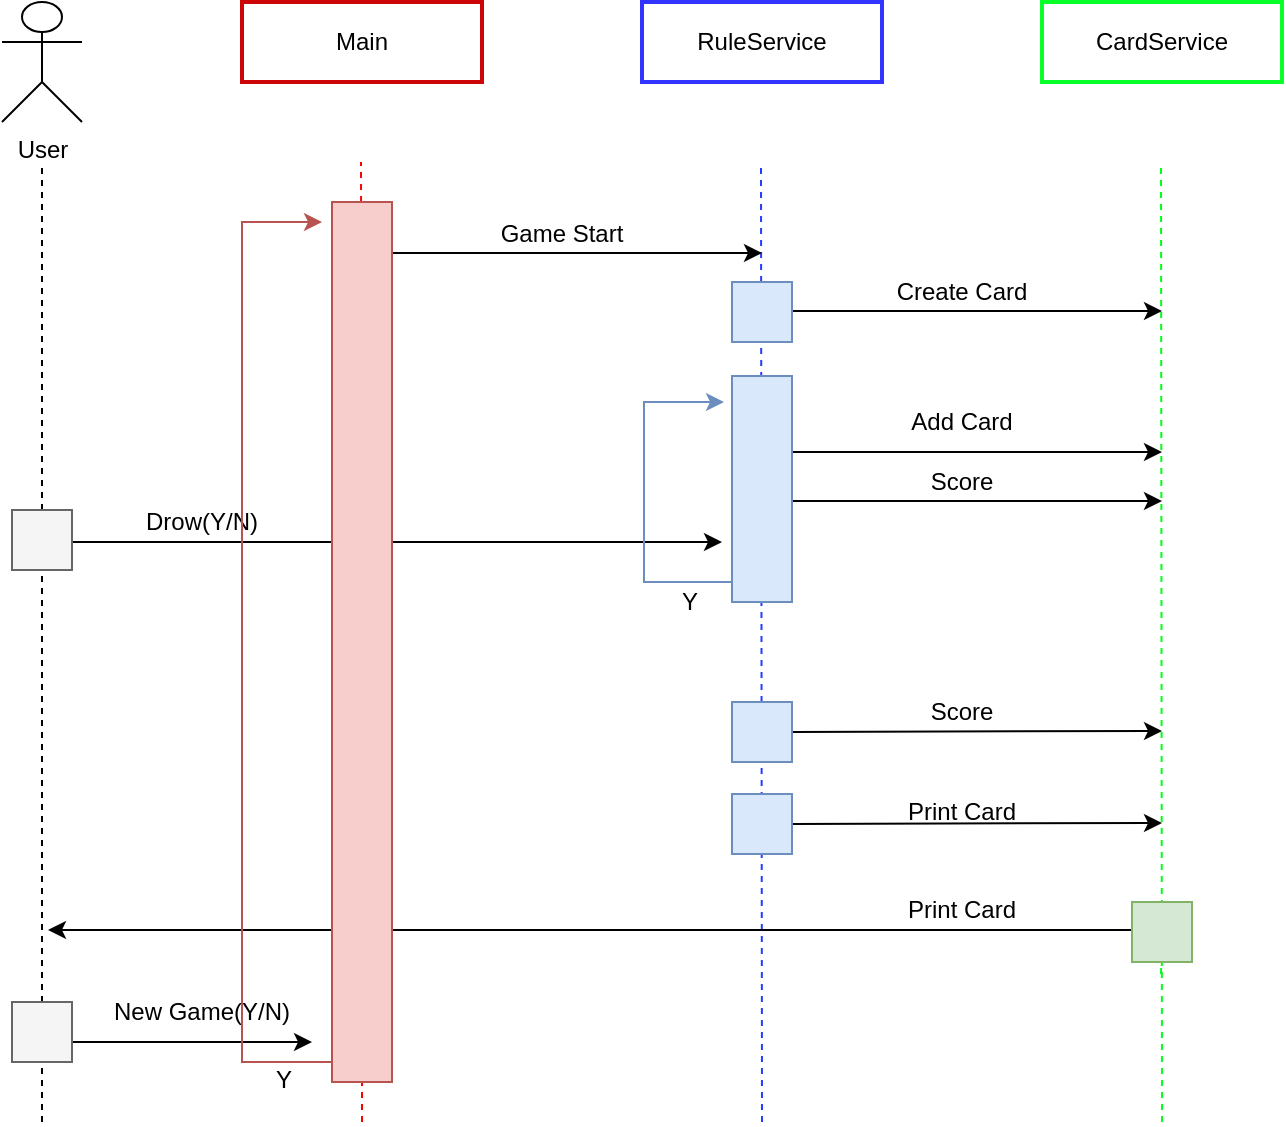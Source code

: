 <mxfile version="21.3.2" type="device">
  <diagram id="wHdqnXfZj4eXArT3Xnn0" name="페이지-1">
    <mxGraphModel dx="792" dy="689" grid="1" gridSize="10" guides="1" tooltips="1" connect="1" arrows="1" fold="1" page="1" pageScale="1" pageWidth="4681" pageHeight="3300" math="0" shadow="0">
      <root>
        <mxCell id="0" />
        <mxCell id="1" parent="0" />
        <mxCell id="YReKaeItLF4bdrVWgFR5-1" value="User" style="shape=umlActor;verticalLabelPosition=bottom;verticalAlign=top;html=1;outlineConnect=0;" vertex="1" parent="1">
          <mxGeometry x="120" y="80" width="40" height="60" as="geometry" />
        </mxCell>
        <mxCell id="YReKaeItLF4bdrVWgFR5-4" value="Main" style="rounded=0;whiteSpace=wrap;html=1;strokeColor=#CC0606;strokeWidth=2;" vertex="1" parent="1">
          <mxGeometry x="240" y="80" width="120" height="40" as="geometry" />
        </mxCell>
        <mxCell id="YReKaeItLF4bdrVWgFR5-5" value="RuleService" style="rounded=0;whiteSpace=wrap;html=1;strokeWidth=2;strokeColor=#3333FF;" vertex="1" parent="1">
          <mxGeometry x="440" y="80" width="120" height="40" as="geometry" />
        </mxCell>
        <mxCell id="YReKaeItLF4bdrVWgFR5-6" value="CardService" style="rounded=0;whiteSpace=wrap;html=1;strokeColor=#08FF29;strokeWidth=2;" vertex="1" parent="1">
          <mxGeometry x="640" y="80" width="120" height="40" as="geometry" />
        </mxCell>
        <mxCell id="YReKaeItLF4bdrVWgFR5-7" value="" style="endArrow=none;dashed=1;html=1;rounded=0;" edge="1" parent="1" source="YReKaeItLF4bdrVWgFR5-33">
          <mxGeometry width="50" height="50" relative="1" as="geometry">
            <mxPoint x="140" y="566" as="sourcePoint" />
            <mxPoint x="140" y="160" as="targetPoint" />
          </mxGeometry>
        </mxCell>
        <mxCell id="YReKaeItLF4bdrVWgFR5-10" value="" style="endArrow=none;dashed=1;html=1;rounded=0;strokeColor=#ff0000;" edge="1" parent="1" source="YReKaeItLF4bdrVWgFR5-14">
          <mxGeometry width="50" height="50" relative="1" as="geometry">
            <mxPoint x="299.5" y="566" as="sourcePoint" />
            <mxPoint x="299.5" y="160" as="targetPoint" />
          </mxGeometry>
        </mxCell>
        <mxCell id="YReKaeItLF4bdrVWgFR5-11" value="" style="endArrow=none;dashed=1;html=1;rounded=0;strokeColor=#243dff;" edge="1" parent="1">
          <mxGeometry width="50" height="50" relative="1" as="geometry">
            <mxPoint x="500" y="640" as="sourcePoint" />
            <mxPoint x="499.5" y="160" as="targetPoint" />
          </mxGeometry>
        </mxCell>
        <mxCell id="YReKaeItLF4bdrVWgFR5-12" value="" style="endArrow=none;dashed=1;html=1;rounded=0;strokeColor=#00FF1A;" edge="1" parent="1">
          <mxGeometry width="50" height="50" relative="1" as="geometry">
            <mxPoint x="700" y="640" as="sourcePoint" />
            <mxPoint x="699.5" y="160" as="targetPoint" />
          </mxGeometry>
        </mxCell>
        <mxCell id="YReKaeItLF4bdrVWgFR5-13" value="" style="endArrow=classic;html=1;rounded=0;" edge="1" parent="1">
          <mxGeometry width="50" height="50" relative="1" as="geometry">
            <mxPoint x="300" y="205.5" as="sourcePoint" />
            <mxPoint x="500" y="205.5" as="targetPoint" />
          </mxGeometry>
        </mxCell>
        <mxCell id="YReKaeItLF4bdrVWgFR5-15" value="" style="endArrow=none;dashed=1;html=1;rounded=0;strokeColor=#ff0000;" edge="1" parent="1" target="YReKaeItLF4bdrVWgFR5-14">
          <mxGeometry width="50" height="50" relative="1" as="geometry">
            <mxPoint x="300" y="640" as="sourcePoint" />
            <mxPoint x="299.5" y="160" as="targetPoint" />
          </mxGeometry>
        </mxCell>
        <mxCell id="YReKaeItLF4bdrVWgFR5-16" value="Game Start" style="text;html=1;strokeColor=none;fillColor=none;align=center;verticalAlign=middle;whiteSpace=wrap;rounded=0;" vertex="1" parent="1">
          <mxGeometry x="360" y="181" width="80" height="30" as="geometry" />
        </mxCell>
        <mxCell id="YReKaeItLF4bdrVWgFR5-17" value="" style="endArrow=classic;html=1;rounded=0;" edge="1" parent="1">
          <mxGeometry width="50" height="50" relative="1" as="geometry">
            <mxPoint x="500" y="234.5" as="sourcePoint" />
            <mxPoint x="700" y="234.5" as="targetPoint" />
          </mxGeometry>
        </mxCell>
        <mxCell id="YReKaeItLF4bdrVWgFR5-18" value="" style="rounded=0;whiteSpace=wrap;html=1;fillColor=#dae8fc;strokeColor=#6c8ebf;" vertex="1" parent="1">
          <mxGeometry x="485" y="220" width="30" height="30" as="geometry" />
        </mxCell>
        <mxCell id="YReKaeItLF4bdrVWgFR5-19" value="Create Card" style="text;html=1;strokeColor=none;fillColor=none;align=center;verticalAlign=middle;whiteSpace=wrap;rounded=0;" vertex="1" parent="1">
          <mxGeometry x="560" y="210" width="80" height="30" as="geometry" />
        </mxCell>
        <mxCell id="YReKaeItLF4bdrVWgFR5-25" value="" style="endArrow=classic;html=1;rounded=0;" edge="1" parent="1">
          <mxGeometry width="50" height="50" relative="1" as="geometry">
            <mxPoint x="500" y="305" as="sourcePoint" />
            <mxPoint x="700" y="305" as="targetPoint" />
          </mxGeometry>
        </mxCell>
        <mxCell id="YReKaeItLF4bdrVWgFR5-27" value="Add Card" style="text;html=1;strokeColor=none;fillColor=none;align=center;verticalAlign=middle;whiteSpace=wrap;rounded=0;" vertex="1" parent="1">
          <mxGeometry x="560" y="275" width="80" height="30" as="geometry" />
        </mxCell>
        <mxCell id="YReKaeItLF4bdrVWgFR5-28" value="" style="endArrow=classic;html=1;rounded=0;" edge="1" parent="1">
          <mxGeometry width="50" height="50" relative="1" as="geometry">
            <mxPoint x="500" y="329.5" as="sourcePoint" />
            <mxPoint x="700" y="329.5" as="targetPoint" />
          </mxGeometry>
        </mxCell>
        <mxCell id="YReKaeItLF4bdrVWgFR5-30" value="Score" style="text;html=1;strokeColor=none;fillColor=none;align=center;verticalAlign=middle;whiteSpace=wrap;rounded=0;" vertex="1" parent="1">
          <mxGeometry x="560" y="305" width="80" height="30" as="geometry" />
        </mxCell>
        <mxCell id="YReKaeItLF4bdrVWgFR5-31" value="" style="endArrow=classic;html=1;rounded=0;" edge="1" parent="1">
          <mxGeometry width="50" height="50" relative="1" as="geometry">
            <mxPoint x="140" y="350" as="sourcePoint" />
            <mxPoint x="480" y="350" as="targetPoint" />
          </mxGeometry>
        </mxCell>
        <mxCell id="YReKaeItLF4bdrVWgFR5-34" value="" style="endArrow=none;dashed=1;html=1;rounded=0;" edge="1" parent="1" source="YReKaeItLF4bdrVWgFR5-54" target="YReKaeItLF4bdrVWgFR5-33">
          <mxGeometry width="50" height="50" relative="1" as="geometry">
            <mxPoint x="140" y="640" as="sourcePoint" />
            <mxPoint x="140" y="160" as="targetPoint" />
          </mxGeometry>
        </mxCell>
        <mxCell id="YReKaeItLF4bdrVWgFR5-33" value="" style="rounded=0;whiteSpace=wrap;html=1;fillColor=#f5f5f5;fontColor=#333333;strokeColor=#666666;" vertex="1" parent="1">
          <mxGeometry x="125" y="334" width="30" height="30" as="geometry" />
        </mxCell>
        <mxCell id="YReKaeItLF4bdrVWgFR5-35" value="Drow(Y/N)" style="text;html=1;strokeColor=none;fillColor=none;align=center;verticalAlign=middle;whiteSpace=wrap;rounded=0;" vertex="1" parent="1">
          <mxGeometry x="180" y="325" width="80" height="30" as="geometry" />
        </mxCell>
        <mxCell id="YReKaeItLF4bdrVWgFR5-36" value="" style="endArrow=classic;html=1;rounded=0;fillColor=#dae8fc;strokeColor=#6c8ebf;" edge="1" parent="1">
          <mxGeometry width="50" height="50" relative="1" as="geometry">
            <mxPoint x="491" y="370" as="sourcePoint" />
            <mxPoint x="481" y="280" as="targetPoint" />
            <Array as="points">
              <mxPoint x="441" y="370" />
              <mxPoint x="441" y="280" />
            </Array>
          </mxGeometry>
        </mxCell>
        <mxCell id="YReKaeItLF4bdrVWgFR5-37" value="Y" style="text;html=1;strokeColor=none;fillColor=none;align=center;verticalAlign=middle;whiteSpace=wrap;rounded=0;" vertex="1" parent="1">
          <mxGeometry x="424" y="365" width="80" height="30" as="geometry" />
        </mxCell>
        <mxCell id="YReKaeItLF4bdrVWgFR5-39" value="" style="endArrow=classic;html=1;rounded=0;" edge="1" parent="1" source="YReKaeItLF4bdrVWgFR5-41">
          <mxGeometry width="50" height="50" relative="1" as="geometry">
            <mxPoint x="500" y="444.5" as="sourcePoint" />
            <mxPoint x="700" y="444.5" as="targetPoint" />
          </mxGeometry>
        </mxCell>
        <mxCell id="YReKaeItLF4bdrVWgFR5-40" value="Score" style="text;html=1;strokeColor=none;fillColor=none;align=center;verticalAlign=middle;whiteSpace=wrap;rounded=0;" vertex="1" parent="1">
          <mxGeometry x="560" y="420" width="80" height="30" as="geometry" />
        </mxCell>
        <mxCell id="YReKaeItLF4bdrVWgFR5-42" value="" style="endArrow=classic;html=1;rounded=0;" edge="1" parent="1" target="YReKaeItLF4bdrVWgFR5-41">
          <mxGeometry width="50" height="50" relative="1" as="geometry">
            <mxPoint x="500" y="444.5" as="sourcePoint" />
            <mxPoint x="700" y="444.5" as="targetPoint" />
          </mxGeometry>
        </mxCell>
        <mxCell id="YReKaeItLF4bdrVWgFR5-41" value="" style="rounded=0;whiteSpace=wrap;html=1;fillColor=#dae8fc;strokeColor=#6c8ebf;" vertex="1" parent="1">
          <mxGeometry x="485" y="430" width="30" height="30" as="geometry" />
        </mxCell>
        <mxCell id="YReKaeItLF4bdrVWgFR5-43" value="" style="endArrow=classic;html=1;rounded=0;" edge="1" parent="1">
          <mxGeometry width="50" height="50" relative="1" as="geometry">
            <mxPoint x="703" y="544" as="sourcePoint" />
            <mxPoint x="143" y="544" as="targetPoint" />
          </mxGeometry>
        </mxCell>
        <mxCell id="YReKaeItLF4bdrVWgFR5-44" value="Print Card" style="text;html=1;strokeColor=none;fillColor=none;align=center;verticalAlign=middle;whiteSpace=wrap;rounded=0;" vertex="1" parent="1">
          <mxGeometry x="560" y="519" width="80" height="30" as="geometry" />
        </mxCell>
        <mxCell id="YReKaeItLF4bdrVWgFR5-46" value="" style="endArrow=classic;html=1;rounded=0;" edge="1" parent="1" source="YReKaeItLF4bdrVWgFR5-48">
          <mxGeometry width="50" height="50" relative="1" as="geometry">
            <mxPoint x="500" y="490.5" as="sourcePoint" />
            <mxPoint x="700" y="490.5" as="targetPoint" />
          </mxGeometry>
        </mxCell>
        <mxCell id="YReKaeItLF4bdrVWgFR5-48" value="" style="rounded=0;whiteSpace=wrap;html=1;fillColor=#dae8fc;strokeColor=#6c8ebf;" vertex="1" parent="1">
          <mxGeometry x="485" y="476" width="30" height="30" as="geometry" />
        </mxCell>
        <mxCell id="YReKaeItLF4bdrVWgFR5-49" value="Print Card" style="text;html=1;strokeColor=none;fillColor=none;align=center;verticalAlign=middle;whiteSpace=wrap;rounded=0;" vertex="1" parent="1">
          <mxGeometry x="560" y="470" width="80" height="30" as="geometry" />
        </mxCell>
        <mxCell id="YReKaeItLF4bdrVWgFR5-50" value="" style="endArrow=none;dashed=1;html=1;rounded=0;strokeColor=#00FF1A;" edge="1" parent="1" target="YReKaeItLF4bdrVWgFR5-45">
          <mxGeometry width="50" height="50" relative="1" as="geometry">
            <mxPoint x="699.5" y="566" as="sourcePoint" />
            <mxPoint x="699.5" y="160" as="targetPoint" />
          </mxGeometry>
        </mxCell>
        <mxCell id="YReKaeItLF4bdrVWgFR5-45" value="" style="rounded=0;whiteSpace=wrap;html=1;fillColor=#d5e8d4;strokeColor=#82b366;" vertex="1" parent="1">
          <mxGeometry x="685" y="530" width="30" height="30" as="geometry" />
        </mxCell>
        <mxCell id="YReKaeItLF4bdrVWgFR5-26" value="" style="rounded=0;whiteSpace=wrap;html=1;fillColor=#dae8fc;strokeColor=#6c8ebf;" vertex="1" parent="1">
          <mxGeometry x="485" y="267" width="30" height="113" as="geometry" />
        </mxCell>
        <mxCell id="YReKaeItLF4bdrVWgFR5-52" value="" style="endArrow=classic;html=1;rounded=0;" edge="1" parent="1">
          <mxGeometry width="50" height="50" relative="1" as="geometry">
            <mxPoint x="150" y="600" as="sourcePoint" />
            <mxPoint x="275" y="600" as="targetPoint" />
          </mxGeometry>
        </mxCell>
        <mxCell id="YReKaeItLF4bdrVWgFR5-53" value="New Game(Y/N)" style="text;html=1;strokeColor=none;fillColor=none;align=center;verticalAlign=middle;whiteSpace=wrap;rounded=0;" vertex="1" parent="1">
          <mxGeometry x="165" y="570" width="110" height="30" as="geometry" />
        </mxCell>
        <mxCell id="YReKaeItLF4bdrVWgFR5-55" value="" style="endArrow=none;dashed=1;html=1;rounded=0;" edge="1" parent="1" target="YReKaeItLF4bdrVWgFR5-54">
          <mxGeometry width="50" height="50" relative="1" as="geometry">
            <mxPoint x="140" y="640" as="sourcePoint" />
            <mxPoint x="140" y="364" as="targetPoint" />
          </mxGeometry>
        </mxCell>
        <mxCell id="YReKaeItLF4bdrVWgFR5-54" value="" style="rounded=0;whiteSpace=wrap;html=1;fillColor=#f5f5f5;fontColor=#333333;strokeColor=#666666;" vertex="1" parent="1">
          <mxGeometry x="125" y="580" width="30" height="30" as="geometry" />
        </mxCell>
        <mxCell id="YReKaeItLF4bdrVWgFR5-56" value="" style="endArrow=classic;html=1;rounded=0;fillColor=#f8cecc;strokeColor=#b85450;" edge="1" parent="1">
          <mxGeometry width="50" height="50" relative="1" as="geometry">
            <mxPoint x="310" y="610" as="sourcePoint" />
            <mxPoint x="280" y="190" as="targetPoint" />
            <Array as="points">
              <mxPoint x="240" y="610" />
              <mxPoint x="240" y="190" />
            </Array>
          </mxGeometry>
        </mxCell>
        <mxCell id="YReKaeItLF4bdrVWgFR5-14" value="" style="rounded=0;whiteSpace=wrap;html=1;fillColor=#f8cecc;strokeColor=#b85450;" vertex="1" parent="1">
          <mxGeometry x="285" y="180" width="30" height="440" as="geometry" />
        </mxCell>
        <mxCell id="YReKaeItLF4bdrVWgFR5-57" value="Y" style="text;html=1;strokeColor=none;fillColor=none;align=center;verticalAlign=middle;whiteSpace=wrap;rounded=0;" vertex="1" parent="1">
          <mxGeometry x="221" y="604" width="80" height="30" as="geometry" />
        </mxCell>
      </root>
    </mxGraphModel>
  </diagram>
</mxfile>
